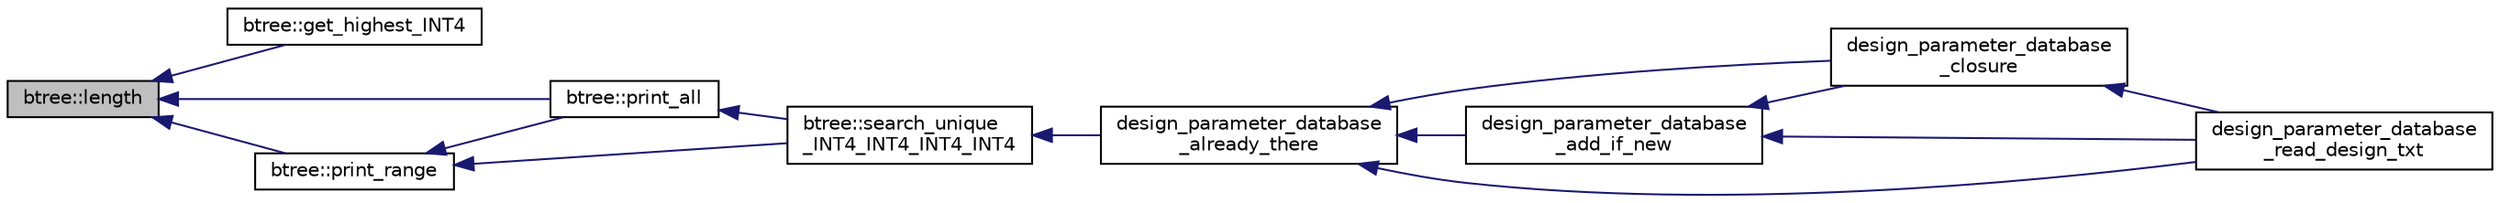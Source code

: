 digraph "btree::length"
{
  edge [fontname="Helvetica",fontsize="10",labelfontname="Helvetica",labelfontsize="10"];
  node [fontname="Helvetica",fontsize="10",shape=record];
  rankdir="LR";
  Node2788 [label="btree::length",height=0.2,width=0.4,color="black", fillcolor="grey75", style="filled", fontcolor="black"];
  Node2788 -> Node2789 [dir="back",color="midnightblue",fontsize="10",style="solid",fontname="Helvetica"];
  Node2789 [label="btree::get_highest_INT4",height=0.2,width=0.4,color="black", fillcolor="white", style="filled",URL="$dd/db0/classbtree.html#a699ad5c8c9d1d516693954e5178be309"];
  Node2788 -> Node2790 [dir="back",color="midnightblue",fontsize="10",style="solid",fontname="Helvetica"];
  Node2790 [label="btree::print_all",height=0.2,width=0.4,color="black", fillcolor="white", style="filled",URL="$dd/db0/classbtree.html#a34c238b9ff5f8dcdf31948c0abba05ca"];
  Node2790 -> Node2791 [dir="back",color="midnightblue",fontsize="10",style="solid",fontname="Helvetica"];
  Node2791 [label="btree::search_unique\l_INT4_INT4_INT4_INT4",height=0.2,width=0.4,color="black", fillcolor="white", style="filled",URL="$dd/db0/classbtree.html#a84ca9f7c7d10a5fbf123bf68081519e1"];
  Node2791 -> Node2792 [dir="back",color="midnightblue",fontsize="10",style="solid",fontname="Helvetica"];
  Node2792 [label="design_parameter_database\l_already_there",height=0.2,width=0.4,color="black", fillcolor="white", style="filled",URL="$d9/d60/discreta_8h.html#a1a30451e84e5db071c2b0de9262b9753"];
  Node2792 -> Node2793 [dir="back",color="midnightblue",fontsize="10",style="solid",fontname="Helvetica"];
  Node2793 [label="design_parameter_database\l_add_if_new",height=0.2,width=0.4,color="black", fillcolor="white", style="filled",URL="$d9/d60/discreta_8h.html#afab003d450b51bb6c988b57c3451f535"];
  Node2793 -> Node2794 [dir="back",color="midnightblue",fontsize="10",style="solid",fontname="Helvetica"];
  Node2794 [label="design_parameter_database\l_closure",height=0.2,width=0.4,color="black", fillcolor="white", style="filled",URL="$d9/d60/discreta_8h.html#a311d21856b33e2872f1d686c191b0003"];
  Node2794 -> Node2795 [dir="back",color="midnightblue",fontsize="10",style="solid",fontname="Helvetica"];
  Node2795 [label="design_parameter_database\l_read_design_txt",height=0.2,width=0.4,color="black", fillcolor="white", style="filled",URL="$d9/d60/discreta_8h.html#ac12f39c2d57b543c801c36d26f237ac7"];
  Node2793 -> Node2795 [dir="back",color="midnightblue",fontsize="10",style="solid",fontname="Helvetica"];
  Node2792 -> Node2794 [dir="back",color="midnightblue",fontsize="10",style="solid",fontname="Helvetica"];
  Node2792 -> Node2795 [dir="back",color="midnightblue",fontsize="10",style="solid",fontname="Helvetica"];
  Node2788 -> Node2796 [dir="back",color="midnightblue",fontsize="10",style="solid",fontname="Helvetica"];
  Node2796 [label="btree::print_range",height=0.2,width=0.4,color="black", fillcolor="white", style="filled",URL="$dd/db0/classbtree.html#afdde4b8008679f3c85b24b254a5ffdad"];
  Node2796 -> Node2791 [dir="back",color="midnightblue",fontsize="10",style="solid",fontname="Helvetica"];
  Node2796 -> Node2790 [dir="back",color="midnightblue",fontsize="10",style="solid",fontname="Helvetica"];
}

